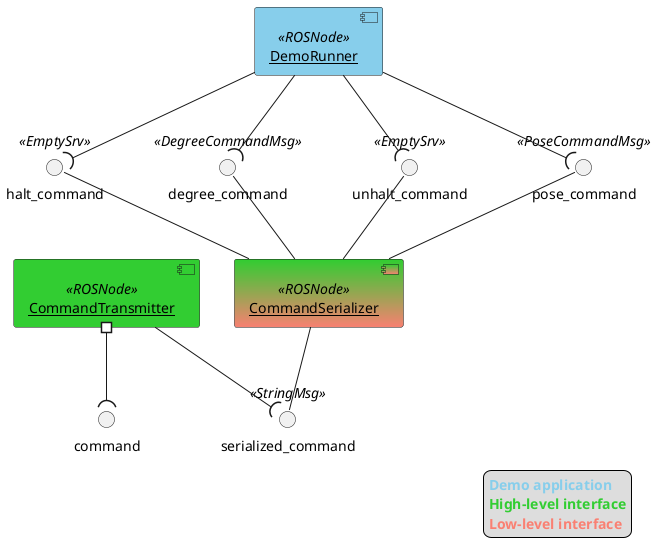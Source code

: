 @startuml

interface halt_command <<EmptySrv>>
interface degree_command <<DegreeCommandMsg>>
interface unhalt_command <<EmptySrv>>
interface pose_command <<PoseCommandMsg>>
interface command
interface serialized_command <<StringMsg>>

component "<u>DemoRunner</u>" <<ROSNode>> as DemoRunner #SkyBlue
component "<u>CommandSerializer</u>" <<ROSNode>> as CommandSerializer #LimeGreen-Salmon
component "<u>CommandTransmitter</u>" <<ROSNode>> as CommandTransmitter #LimeGreen

DemoRunner --( halt_command
DemoRunner --( degree_command
DemoRunner --( unhalt_command
DemoRunner --( pose_command
halt_command -- CommandSerializer
unhalt_command -- CommandSerializer
pose_command -- CommandSerializer
degree_command -- CommandSerializer
CommandTransmitter #--( command
CommandSerializer -- serialized_command
CommandTransmitter --( serialized_command

legend right
  <b><color:SkyBlue>Demo application</color></b>
  <b><color:LimeGreen>High-level interface</color></b>
  <b><color:Salmon>Low-level interface</color></b>
endlegend

@enduml
